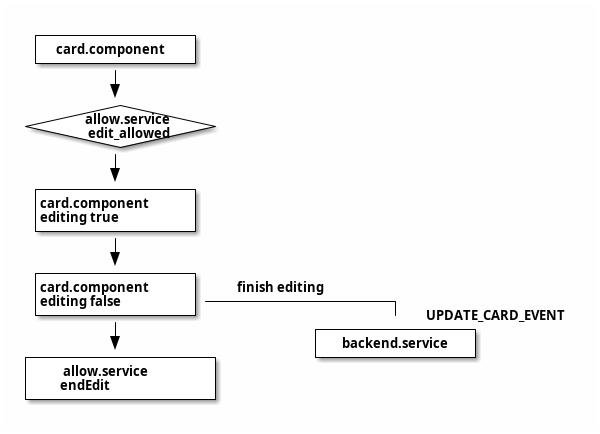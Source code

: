 @startditaa EditCard

 +---------------+ 
 |card.component | 
 +---------------+
         | 
         v
+------------------+
| allow.service    |
|  edit_allowed {c}|
+------------------+
         | 
         v
 +---------------+
 |card.component | 
 |editing=true   |
 +---------------+
         | 
         v
 +---------------+
 |card.component | finish editing
 |editing=false  |-------------------+
 +---------------+                   | UPDATE_CARD_EVENT
         |                   +---------------+
         v                   |backend.service|
+------------------+         +---------------+
| allow.service    |
|  endEdit         |
+------------------+

@endditaa